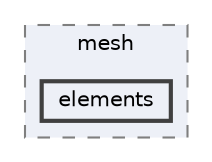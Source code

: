 digraph "/home/runner/work/vclib/vclib/include/vclib/concepts/mesh/elements"
{
 // LATEX_PDF_SIZE
  bgcolor="transparent";
  edge [fontname=Helvetica,fontsize=10,labelfontname=Helvetica,labelfontsize=10];
  node [fontname=Helvetica,fontsize=10,shape=box,height=0.2,width=0.4];
  compound=true
  subgraph clusterdir_50753de5cfa25b667fa931e759fe9caf {
    graph [ bgcolor="#edf0f7", pencolor="grey50", label="mesh", fontname=Helvetica,fontsize=10 style="filled,dashed", URL="dir_50753de5cfa25b667fa931e759fe9caf.html",tooltip=""]
  dir_b66f500ce4a705901e9d3e9f83ad0cf5 [label="elements", fillcolor="#edf0f7", color="grey25", style="filled,bold", URL="dir_b66f500ce4a705901e9d3e9f83ad0cf5.html",tooltip=""];
  }
}
